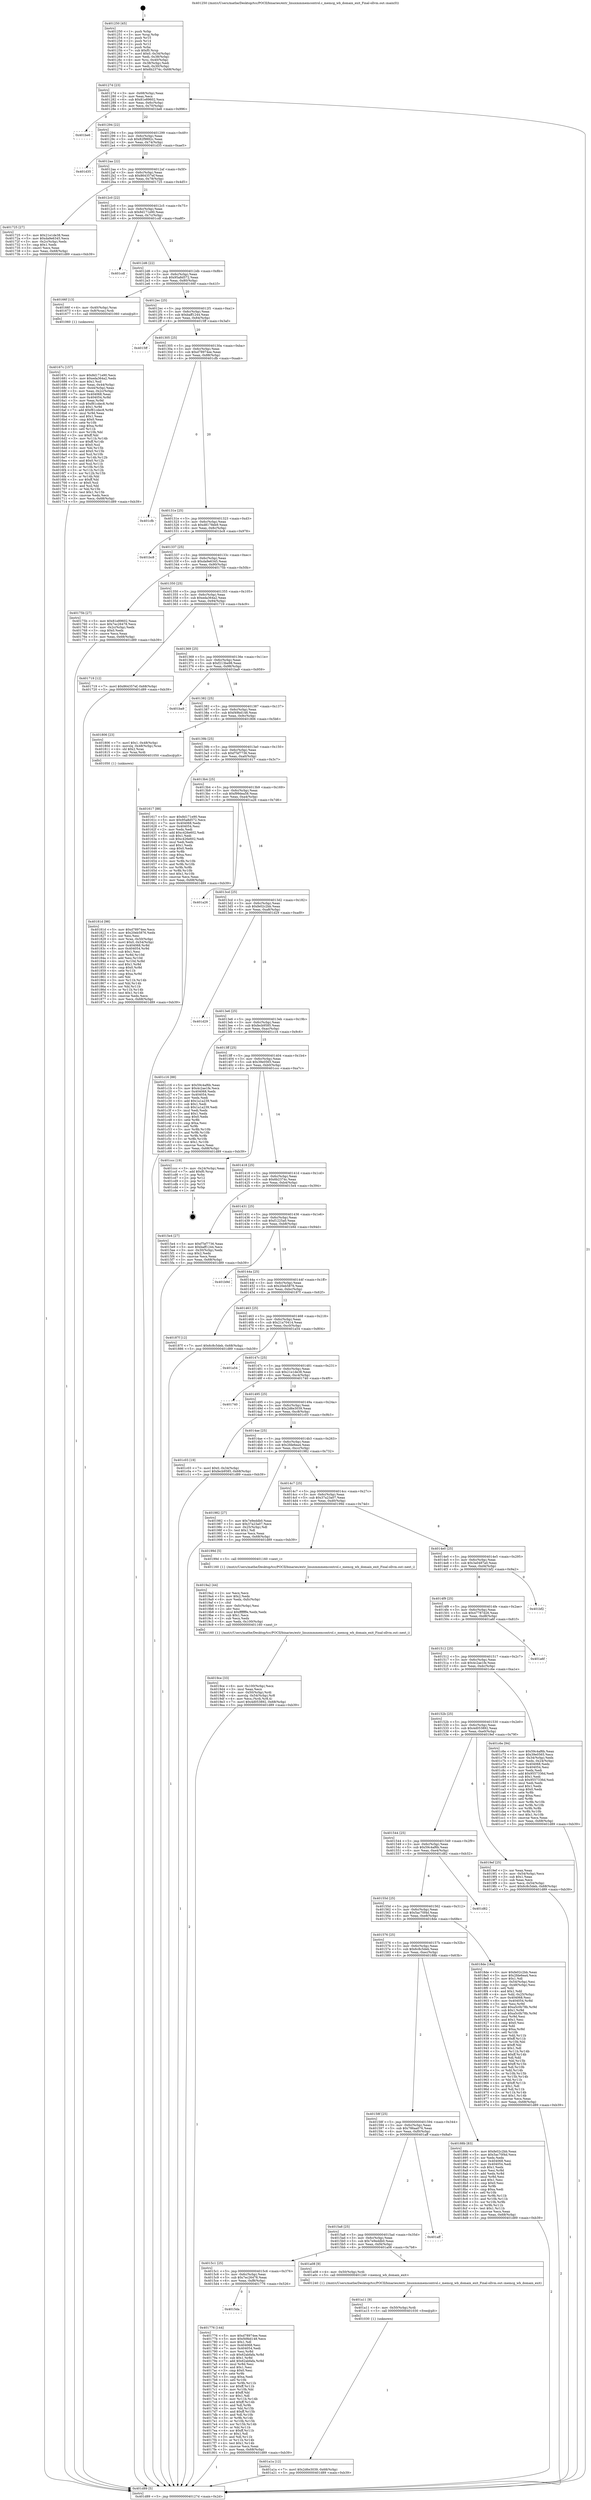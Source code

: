 digraph "0x401250" {
  label = "0x401250 (/mnt/c/Users/mathe/Desktop/tcc/POCII/binaries/extr_linuxmmmemcontrol.c_memcg_wb_domain_exit_Final-ollvm.out::main(0))"
  labelloc = "t"
  node[shape=record]

  Entry [label="",width=0.3,height=0.3,shape=circle,fillcolor=black,style=filled]
  "0x40127d" [label="{
     0x40127d [23]\l
     | [instrs]\l
     &nbsp;&nbsp;0x40127d \<+3\>: mov -0x68(%rbp),%eax\l
     &nbsp;&nbsp;0x401280 \<+2\>: mov %eax,%ecx\l
     &nbsp;&nbsp;0x401282 \<+6\>: sub $0x81e89602,%ecx\l
     &nbsp;&nbsp;0x401288 \<+3\>: mov %eax,-0x6c(%rbp)\l
     &nbsp;&nbsp;0x40128b \<+3\>: mov %ecx,-0x70(%rbp)\l
     &nbsp;&nbsp;0x40128e \<+6\>: je 0000000000401be6 \<main+0x996\>\l
  }"]
  "0x401be6" [label="{
     0x401be6\l
  }", style=dashed]
  "0x401294" [label="{
     0x401294 [22]\l
     | [instrs]\l
     &nbsp;&nbsp;0x401294 \<+5\>: jmp 0000000000401299 \<main+0x49\>\l
     &nbsp;&nbsp;0x401299 \<+3\>: mov -0x6c(%rbp),%eax\l
     &nbsp;&nbsp;0x40129c \<+5\>: sub $0x82f9892c,%eax\l
     &nbsp;&nbsp;0x4012a1 \<+3\>: mov %eax,-0x74(%rbp)\l
     &nbsp;&nbsp;0x4012a4 \<+6\>: je 0000000000401d35 \<main+0xae5\>\l
  }"]
  Exit [label="",width=0.3,height=0.3,shape=circle,fillcolor=black,style=filled,peripheries=2]
  "0x401d35" [label="{
     0x401d35\l
  }", style=dashed]
  "0x4012aa" [label="{
     0x4012aa [22]\l
     | [instrs]\l
     &nbsp;&nbsp;0x4012aa \<+5\>: jmp 00000000004012af \<main+0x5f\>\l
     &nbsp;&nbsp;0x4012af \<+3\>: mov -0x6c(%rbp),%eax\l
     &nbsp;&nbsp;0x4012b2 \<+5\>: sub $0x864357ef,%eax\l
     &nbsp;&nbsp;0x4012b7 \<+3\>: mov %eax,-0x78(%rbp)\l
     &nbsp;&nbsp;0x4012ba \<+6\>: je 0000000000401725 \<main+0x4d5\>\l
  }"]
  "0x401a1a" [label="{
     0x401a1a [12]\l
     | [instrs]\l
     &nbsp;&nbsp;0x401a1a \<+7\>: movl $0x2d6e3039,-0x68(%rbp)\l
     &nbsp;&nbsp;0x401a21 \<+5\>: jmp 0000000000401d89 \<main+0xb39\>\l
  }"]
  "0x401725" [label="{
     0x401725 [27]\l
     | [instrs]\l
     &nbsp;&nbsp;0x401725 \<+5\>: mov $0x21e1de38,%eax\l
     &nbsp;&nbsp;0x40172a \<+5\>: mov $0xda9e6345,%ecx\l
     &nbsp;&nbsp;0x40172f \<+3\>: mov -0x2c(%rbp),%edx\l
     &nbsp;&nbsp;0x401732 \<+3\>: cmp $0x1,%edx\l
     &nbsp;&nbsp;0x401735 \<+3\>: cmovl %ecx,%eax\l
     &nbsp;&nbsp;0x401738 \<+3\>: mov %eax,-0x68(%rbp)\l
     &nbsp;&nbsp;0x40173b \<+5\>: jmp 0000000000401d89 \<main+0xb39\>\l
  }"]
  "0x4012c0" [label="{
     0x4012c0 [22]\l
     | [instrs]\l
     &nbsp;&nbsp;0x4012c0 \<+5\>: jmp 00000000004012c5 \<main+0x75\>\l
     &nbsp;&nbsp;0x4012c5 \<+3\>: mov -0x6c(%rbp),%eax\l
     &nbsp;&nbsp;0x4012c8 \<+5\>: sub $0x8d171e90,%eax\l
     &nbsp;&nbsp;0x4012cd \<+3\>: mov %eax,-0x7c(%rbp)\l
     &nbsp;&nbsp;0x4012d0 \<+6\>: je 0000000000401cdf \<main+0xa8f\>\l
  }"]
  "0x401a11" [label="{
     0x401a11 [9]\l
     | [instrs]\l
     &nbsp;&nbsp;0x401a11 \<+4\>: mov -0x50(%rbp),%rdi\l
     &nbsp;&nbsp;0x401a15 \<+5\>: call 0000000000401030 \<free@plt\>\l
     | [calls]\l
     &nbsp;&nbsp;0x401030 \{1\} (unknown)\l
  }"]
  "0x401cdf" [label="{
     0x401cdf\l
  }", style=dashed]
  "0x4012d6" [label="{
     0x4012d6 [22]\l
     | [instrs]\l
     &nbsp;&nbsp;0x4012d6 \<+5\>: jmp 00000000004012db \<main+0x8b\>\l
     &nbsp;&nbsp;0x4012db \<+3\>: mov -0x6c(%rbp),%eax\l
     &nbsp;&nbsp;0x4012de \<+5\>: sub $0x95a8d572,%eax\l
     &nbsp;&nbsp;0x4012e3 \<+3\>: mov %eax,-0x80(%rbp)\l
     &nbsp;&nbsp;0x4012e6 \<+6\>: je 000000000040166f \<main+0x41f\>\l
  }"]
  "0x4019ce" [label="{
     0x4019ce [33]\l
     | [instrs]\l
     &nbsp;&nbsp;0x4019ce \<+6\>: mov -0x100(%rbp),%ecx\l
     &nbsp;&nbsp;0x4019d4 \<+3\>: imul %eax,%ecx\l
     &nbsp;&nbsp;0x4019d7 \<+4\>: mov -0x50(%rbp),%rdi\l
     &nbsp;&nbsp;0x4019db \<+4\>: movslq -0x54(%rbp),%r8\l
     &nbsp;&nbsp;0x4019df \<+4\>: mov %ecx,(%rdi,%r8,4)\l
     &nbsp;&nbsp;0x4019e3 \<+7\>: movl $0x4d053892,-0x68(%rbp)\l
     &nbsp;&nbsp;0x4019ea \<+5\>: jmp 0000000000401d89 \<main+0xb39\>\l
  }"]
  "0x40166f" [label="{
     0x40166f [13]\l
     | [instrs]\l
     &nbsp;&nbsp;0x40166f \<+4\>: mov -0x40(%rbp),%rax\l
     &nbsp;&nbsp;0x401673 \<+4\>: mov 0x8(%rax),%rdi\l
     &nbsp;&nbsp;0x401677 \<+5\>: call 0000000000401060 \<atoi@plt\>\l
     | [calls]\l
     &nbsp;&nbsp;0x401060 \{1\} (unknown)\l
  }"]
  "0x4012ec" [label="{
     0x4012ec [25]\l
     | [instrs]\l
     &nbsp;&nbsp;0x4012ec \<+5\>: jmp 00000000004012f1 \<main+0xa1\>\l
     &nbsp;&nbsp;0x4012f1 \<+3\>: mov -0x6c(%rbp),%eax\l
     &nbsp;&nbsp;0x4012f4 \<+5\>: sub $0xbaff1244,%eax\l
     &nbsp;&nbsp;0x4012f9 \<+6\>: mov %eax,-0x84(%rbp)\l
     &nbsp;&nbsp;0x4012ff \<+6\>: je 00000000004015ff \<main+0x3af\>\l
  }"]
  "0x4019a2" [label="{
     0x4019a2 [44]\l
     | [instrs]\l
     &nbsp;&nbsp;0x4019a2 \<+2\>: xor %ecx,%ecx\l
     &nbsp;&nbsp;0x4019a4 \<+5\>: mov $0x2,%edx\l
     &nbsp;&nbsp;0x4019a9 \<+6\>: mov %edx,-0xfc(%rbp)\l
     &nbsp;&nbsp;0x4019af \<+1\>: cltd\l
     &nbsp;&nbsp;0x4019b0 \<+6\>: mov -0xfc(%rbp),%esi\l
     &nbsp;&nbsp;0x4019b6 \<+2\>: idiv %esi\l
     &nbsp;&nbsp;0x4019b8 \<+6\>: imul $0xfffffffe,%edx,%edx\l
     &nbsp;&nbsp;0x4019be \<+3\>: sub $0x1,%ecx\l
     &nbsp;&nbsp;0x4019c1 \<+2\>: sub %ecx,%edx\l
     &nbsp;&nbsp;0x4019c3 \<+6\>: mov %edx,-0x100(%rbp)\l
     &nbsp;&nbsp;0x4019c9 \<+5\>: call 0000000000401160 \<next_i\>\l
     | [calls]\l
     &nbsp;&nbsp;0x401160 \{1\} (/mnt/c/Users/mathe/Desktop/tcc/POCII/binaries/extr_linuxmmmemcontrol.c_memcg_wb_domain_exit_Final-ollvm.out::next_i)\l
  }"]
  "0x4015ff" [label="{
     0x4015ff\l
  }", style=dashed]
  "0x401305" [label="{
     0x401305 [25]\l
     | [instrs]\l
     &nbsp;&nbsp;0x401305 \<+5\>: jmp 000000000040130a \<main+0xba\>\l
     &nbsp;&nbsp;0x40130a \<+3\>: mov -0x6c(%rbp),%eax\l
     &nbsp;&nbsp;0x40130d \<+5\>: sub $0xd78974ee,%eax\l
     &nbsp;&nbsp;0x401312 \<+6\>: mov %eax,-0x88(%rbp)\l
     &nbsp;&nbsp;0x401318 \<+6\>: je 0000000000401cfb \<main+0xaab\>\l
  }"]
  "0x40181d" [label="{
     0x40181d [98]\l
     | [instrs]\l
     &nbsp;&nbsp;0x40181d \<+5\>: mov $0xd78974ee,%ecx\l
     &nbsp;&nbsp;0x401822 \<+5\>: mov $0x20eb5876,%edx\l
     &nbsp;&nbsp;0x401827 \<+2\>: xor %esi,%esi\l
     &nbsp;&nbsp;0x401829 \<+4\>: mov %rax,-0x50(%rbp)\l
     &nbsp;&nbsp;0x40182d \<+7\>: movl $0x0,-0x54(%rbp)\l
     &nbsp;&nbsp;0x401834 \<+8\>: mov 0x404068,%r8d\l
     &nbsp;&nbsp;0x40183c \<+8\>: mov 0x404054,%r9d\l
     &nbsp;&nbsp;0x401844 \<+3\>: sub $0x1,%esi\l
     &nbsp;&nbsp;0x401847 \<+3\>: mov %r8d,%r10d\l
     &nbsp;&nbsp;0x40184a \<+3\>: add %esi,%r10d\l
     &nbsp;&nbsp;0x40184d \<+4\>: imul %r10d,%r8d\l
     &nbsp;&nbsp;0x401851 \<+4\>: and $0x1,%r8d\l
     &nbsp;&nbsp;0x401855 \<+4\>: cmp $0x0,%r8d\l
     &nbsp;&nbsp;0x401859 \<+4\>: sete %r11b\l
     &nbsp;&nbsp;0x40185d \<+4\>: cmp $0xa,%r9d\l
     &nbsp;&nbsp;0x401861 \<+3\>: setl %bl\l
     &nbsp;&nbsp;0x401864 \<+3\>: mov %r11b,%r14b\l
     &nbsp;&nbsp;0x401867 \<+3\>: and %bl,%r14b\l
     &nbsp;&nbsp;0x40186a \<+3\>: xor %bl,%r11b\l
     &nbsp;&nbsp;0x40186d \<+3\>: or %r11b,%r14b\l
     &nbsp;&nbsp;0x401870 \<+4\>: test $0x1,%r14b\l
     &nbsp;&nbsp;0x401874 \<+3\>: cmovne %edx,%ecx\l
     &nbsp;&nbsp;0x401877 \<+3\>: mov %ecx,-0x68(%rbp)\l
     &nbsp;&nbsp;0x40187a \<+5\>: jmp 0000000000401d89 \<main+0xb39\>\l
  }"]
  "0x401cfb" [label="{
     0x401cfb\l
  }", style=dashed]
  "0x40131e" [label="{
     0x40131e [25]\l
     | [instrs]\l
     &nbsp;&nbsp;0x40131e \<+5\>: jmp 0000000000401323 \<main+0xd3\>\l
     &nbsp;&nbsp;0x401323 \<+3\>: mov -0x6c(%rbp),%eax\l
     &nbsp;&nbsp;0x401326 \<+5\>: sub $0xd8178eb9,%eax\l
     &nbsp;&nbsp;0x40132b \<+6\>: mov %eax,-0x8c(%rbp)\l
     &nbsp;&nbsp;0x401331 \<+6\>: je 0000000000401bc8 \<main+0x978\>\l
  }"]
  "0x4015da" [label="{
     0x4015da\l
  }", style=dashed]
  "0x401bc8" [label="{
     0x401bc8\l
  }", style=dashed]
  "0x401337" [label="{
     0x401337 [25]\l
     | [instrs]\l
     &nbsp;&nbsp;0x401337 \<+5\>: jmp 000000000040133c \<main+0xec\>\l
     &nbsp;&nbsp;0x40133c \<+3\>: mov -0x6c(%rbp),%eax\l
     &nbsp;&nbsp;0x40133f \<+5\>: sub $0xda9e6345,%eax\l
     &nbsp;&nbsp;0x401344 \<+6\>: mov %eax,-0x90(%rbp)\l
     &nbsp;&nbsp;0x40134a \<+6\>: je 000000000040175b \<main+0x50b\>\l
  }"]
  "0x401776" [label="{
     0x401776 [144]\l
     | [instrs]\l
     &nbsp;&nbsp;0x401776 \<+5\>: mov $0xd78974ee,%eax\l
     &nbsp;&nbsp;0x40177b \<+5\>: mov $0xf49bd148,%ecx\l
     &nbsp;&nbsp;0x401780 \<+2\>: mov $0x1,%dl\l
     &nbsp;&nbsp;0x401782 \<+7\>: mov 0x404068,%esi\l
     &nbsp;&nbsp;0x401789 \<+7\>: mov 0x404054,%edi\l
     &nbsp;&nbsp;0x401790 \<+3\>: mov %esi,%r8d\l
     &nbsp;&nbsp;0x401793 \<+7\>: sub $0x62abfafa,%r8d\l
     &nbsp;&nbsp;0x40179a \<+4\>: sub $0x1,%r8d\l
     &nbsp;&nbsp;0x40179e \<+7\>: add $0x62abfafa,%r8d\l
     &nbsp;&nbsp;0x4017a5 \<+4\>: imul %r8d,%esi\l
     &nbsp;&nbsp;0x4017a9 \<+3\>: and $0x1,%esi\l
     &nbsp;&nbsp;0x4017ac \<+3\>: cmp $0x0,%esi\l
     &nbsp;&nbsp;0x4017af \<+4\>: sete %r9b\l
     &nbsp;&nbsp;0x4017b3 \<+3\>: cmp $0xa,%edi\l
     &nbsp;&nbsp;0x4017b6 \<+4\>: setl %r10b\l
     &nbsp;&nbsp;0x4017ba \<+3\>: mov %r9b,%r11b\l
     &nbsp;&nbsp;0x4017bd \<+4\>: xor $0xff,%r11b\l
     &nbsp;&nbsp;0x4017c1 \<+3\>: mov %r10b,%bl\l
     &nbsp;&nbsp;0x4017c4 \<+3\>: xor $0xff,%bl\l
     &nbsp;&nbsp;0x4017c7 \<+3\>: xor $0x1,%dl\l
     &nbsp;&nbsp;0x4017ca \<+3\>: mov %r11b,%r14b\l
     &nbsp;&nbsp;0x4017cd \<+4\>: and $0xff,%r14b\l
     &nbsp;&nbsp;0x4017d1 \<+3\>: and %dl,%r9b\l
     &nbsp;&nbsp;0x4017d4 \<+3\>: mov %bl,%r15b\l
     &nbsp;&nbsp;0x4017d7 \<+4\>: and $0xff,%r15b\l
     &nbsp;&nbsp;0x4017db \<+3\>: and %dl,%r10b\l
     &nbsp;&nbsp;0x4017de \<+3\>: or %r9b,%r14b\l
     &nbsp;&nbsp;0x4017e1 \<+3\>: or %r10b,%r15b\l
     &nbsp;&nbsp;0x4017e4 \<+3\>: xor %r15b,%r14b\l
     &nbsp;&nbsp;0x4017e7 \<+3\>: or %bl,%r11b\l
     &nbsp;&nbsp;0x4017ea \<+4\>: xor $0xff,%r11b\l
     &nbsp;&nbsp;0x4017ee \<+3\>: or $0x1,%dl\l
     &nbsp;&nbsp;0x4017f1 \<+3\>: and %dl,%r11b\l
     &nbsp;&nbsp;0x4017f4 \<+3\>: or %r11b,%r14b\l
     &nbsp;&nbsp;0x4017f7 \<+4\>: test $0x1,%r14b\l
     &nbsp;&nbsp;0x4017fb \<+3\>: cmovne %ecx,%eax\l
     &nbsp;&nbsp;0x4017fe \<+3\>: mov %eax,-0x68(%rbp)\l
     &nbsp;&nbsp;0x401801 \<+5\>: jmp 0000000000401d89 \<main+0xb39\>\l
  }"]
  "0x40175b" [label="{
     0x40175b [27]\l
     | [instrs]\l
     &nbsp;&nbsp;0x40175b \<+5\>: mov $0x81e89602,%eax\l
     &nbsp;&nbsp;0x401760 \<+5\>: mov $0x7ec26478,%ecx\l
     &nbsp;&nbsp;0x401765 \<+3\>: mov -0x2c(%rbp),%edx\l
     &nbsp;&nbsp;0x401768 \<+3\>: cmp $0x0,%edx\l
     &nbsp;&nbsp;0x40176b \<+3\>: cmove %ecx,%eax\l
     &nbsp;&nbsp;0x40176e \<+3\>: mov %eax,-0x68(%rbp)\l
     &nbsp;&nbsp;0x401771 \<+5\>: jmp 0000000000401d89 \<main+0xb39\>\l
  }"]
  "0x401350" [label="{
     0x401350 [25]\l
     | [instrs]\l
     &nbsp;&nbsp;0x401350 \<+5\>: jmp 0000000000401355 \<main+0x105\>\l
     &nbsp;&nbsp;0x401355 \<+3\>: mov -0x6c(%rbp),%eax\l
     &nbsp;&nbsp;0x401358 \<+5\>: sub $0xeda364a2,%eax\l
     &nbsp;&nbsp;0x40135d \<+6\>: mov %eax,-0x94(%rbp)\l
     &nbsp;&nbsp;0x401363 \<+6\>: je 0000000000401719 \<main+0x4c9\>\l
  }"]
  "0x4015c1" [label="{
     0x4015c1 [25]\l
     | [instrs]\l
     &nbsp;&nbsp;0x4015c1 \<+5\>: jmp 00000000004015c6 \<main+0x376\>\l
     &nbsp;&nbsp;0x4015c6 \<+3\>: mov -0x6c(%rbp),%eax\l
     &nbsp;&nbsp;0x4015c9 \<+5\>: sub $0x7ec26478,%eax\l
     &nbsp;&nbsp;0x4015ce \<+6\>: mov %eax,-0xf8(%rbp)\l
     &nbsp;&nbsp;0x4015d4 \<+6\>: je 0000000000401776 \<main+0x526\>\l
  }"]
  "0x401719" [label="{
     0x401719 [12]\l
     | [instrs]\l
     &nbsp;&nbsp;0x401719 \<+7\>: movl $0x864357ef,-0x68(%rbp)\l
     &nbsp;&nbsp;0x401720 \<+5\>: jmp 0000000000401d89 \<main+0xb39\>\l
  }"]
  "0x401369" [label="{
     0x401369 [25]\l
     | [instrs]\l
     &nbsp;&nbsp;0x401369 \<+5\>: jmp 000000000040136e \<main+0x11e\>\l
     &nbsp;&nbsp;0x40136e \<+3\>: mov -0x6c(%rbp),%eax\l
     &nbsp;&nbsp;0x401371 \<+5\>: sub $0xf213be98,%eax\l
     &nbsp;&nbsp;0x401376 \<+6\>: mov %eax,-0x98(%rbp)\l
     &nbsp;&nbsp;0x40137c \<+6\>: je 0000000000401ba9 \<main+0x959\>\l
  }"]
  "0x401a08" [label="{
     0x401a08 [9]\l
     | [instrs]\l
     &nbsp;&nbsp;0x401a08 \<+4\>: mov -0x50(%rbp),%rdi\l
     &nbsp;&nbsp;0x401a0c \<+5\>: call 0000000000401240 \<memcg_wb_domain_exit\>\l
     | [calls]\l
     &nbsp;&nbsp;0x401240 \{1\} (/mnt/c/Users/mathe/Desktop/tcc/POCII/binaries/extr_linuxmmmemcontrol.c_memcg_wb_domain_exit_Final-ollvm.out::memcg_wb_domain_exit)\l
  }"]
  "0x401ba9" [label="{
     0x401ba9\l
  }", style=dashed]
  "0x401382" [label="{
     0x401382 [25]\l
     | [instrs]\l
     &nbsp;&nbsp;0x401382 \<+5\>: jmp 0000000000401387 \<main+0x137\>\l
     &nbsp;&nbsp;0x401387 \<+3\>: mov -0x6c(%rbp),%eax\l
     &nbsp;&nbsp;0x40138a \<+5\>: sub $0xf49bd148,%eax\l
     &nbsp;&nbsp;0x40138f \<+6\>: mov %eax,-0x9c(%rbp)\l
     &nbsp;&nbsp;0x401395 \<+6\>: je 0000000000401806 \<main+0x5b6\>\l
  }"]
  "0x4015a8" [label="{
     0x4015a8 [25]\l
     | [instrs]\l
     &nbsp;&nbsp;0x4015a8 \<+5\>: jmp 00000000004015ad \<main+0x35d\>\l
     &nbsp;&nbsp;0x4015ad \<+3\>: mov -0x6c(%rbp),%eax\l
     &nbsp;&nbsp;0x4015b0 \<+5\>: sub $0x7e9eddb0,%eax\l
     &nbsp;&nbsp;0x4015b5 \<+6\>: mov %eax,-0xf4(%rbp)\l
     &nbsp;&nbsp;0x4015bb \<+6\>: je 0000000000401a08 \<main+0x7b8\>\l
  }"]
  "0x401806" [label="{
     0x401806 [23]\l
     | [instrs]\l
     &nbsp;&nbsp;0x401806 \<+7\>: movl $0x1,-0x48(%rbp)\l
     &nbsp;&nbsp;0x40180d \<+4\>: movslq -0x48(%rbp),%rax\l
     &nbsp;&nbsp;0x401811 \<+4\>: shl $0x2,%rax\l
     &nbsp;&nbsp;0x401815 \<+3\>: mov %rax,%rdi\l
     &nbsp;&nbsp;0x401818 \<+5\>: call 0000000000401050 \<malloc@plt\>\l
     | [calls]\l
     &nbsp;&nbsp;0x401050 \{1\} (unknown)\l
  }"]
  "0x40139b" [label="{
     0x40139b [25]\l
     | [instrs]\l
     &nbsp;&nbsp;0x40139b \<+5\>: jmp 00000000004013a0 \<main+0x150\>\l
     &nbsp;&nbsp;0x4013a0 \<+3\>: mov -0x6c(%rbp),%eax\l
     &nbsp;&nbsp;0x4013a3 \<+5\>: sub $0xf7bf7736,%eax\l
     &nbsp;&nbsp;0x4013a8 \<+6\>: mov %eax,-0xa0(%rbp)\l
     &nbsp;&nbsp;0x4013ae \<+6\>: je 0000000000401617 \<main+0x3c7\>\l
  }"]
  "0x401aff" [label="{
     0x401aff\l
  }", style=dashed]
  "0x401617" [label="{
     0x401617 [88]\l
     | [instrs]\l
     &nbsp;&nbsp;0x401617 \<+5\>: mov $0x8d171e90,%eax\l
     &nbsp;&nbsp;0x40161c \<+5\>: mov $0x95a8d572,%ecx\l
     &nbsp;&nbsp;0x401621 \<+7\>: mov 0x404068,%edx\l
     &nbsp;&nbsp;0x401628 \<+7\>: mov 0x404054,%esi\l
     &nbsp;&nbsp;0x40162f \<+2\>: mov %edx,%edi\l
     &nbsp;&nbsp;0x401631 \<+6\>: add $0xc426e602,%edi\l
     &nbsp;&nbsp;0x401637 \<+3\>: sub $0x1,%edi\l
     &nbsp;&nbsp;0x40163a \<+6\>: sub $0xc426e602,%edi\l
     &nbsp;&nbsp;0x401640 \<+3\>: imul %edi,%edx\l
     &nbsp;&nbsp;0x401643 \<+3\>: and $0x1,%edx\l
     &nbsp;&nbsp;0x401646 \<+3\>: cmp $0x0,%edx\l
     &nbsp;&nbsp;0x401649 \<+4\>: sete %r8b\l
     &nbsp;&nbsp;0x40164d \<+3\>: cmp $0xa,%esi\l
     &nbsp;&nbsp;0x401650 \<+4\>: setl %r9b\l
     &nbsp;&nbsp;0x401654 \<+3\>: mov %r8b,%r10b\l
     &nbsp;&nbsp;0x401657 \<+3\>: and %r9b,%r10b\l
     &nbsp;&nbsp;0x40165a \<+3\>: xor %r9b,%r8b\l
     &nbsp;&nbsp;0x40165d \<+3\>: or %r8b,%r10b\l
     &nbsp;&nbsp;0x401660 \<+4\>: test $0x1,%r10b\l
     &nbsp;&nbsp;0x401664 \<+3\>: cmovne %ecx,%eax\l
     &nbsp;&nbsp;0x401667 \<+3\>: mov %eax,-0x68(%rbp)\l
     &nbsp;&nbsp;0x40166a \<+5\>: jmp 0000000000401d89 \<main+0xb39\>\l
  }"]
  "0x4013b4" [label="{
     0x4013b4 [25]\l
     | [instrs]\l
     &nbsp;&nbsp;0x4013b4 \<+5\>: jmp 00000000004013b9 \<main+0x169\>\l
     &nbsp;&nbsp;0x4013b9 \<+3\>: mov -0x6c(%rbp),%eax\l
     &nbsp;&nbsp;0x4013bc \<+5\>: sub $0xf99dea58,%eax\l
     &nbsp;&nbsp;0x4013c1 \<+6\>: mov %eax,-0xa4(%rbp)\l
     &nbsp;&nbsp;0x4013c7 \<+6\>: je 0000000000401a26 \<main+0x7d6\>\l
  }"]
  "0x40158f" [label="{
     0x40158f [25]\l
     | [instrs]\l
     &nbsp;&nbsp;0x40158f \<+5\>: jmp 0000000000401594 \<main+0x344\>\l
     &nbsp;&nbsp;0x401594 \<+3\>: mov -0x6c(%rbp),%eax\l
     &nbsp;&nbsp;0x401597 \<+5\>: sub $0x786aa076,%eax\l
     &nbsp;&nbsp;0x40159c \<+6\>: mov %eax,-0xf0(%rbp)\l
     &nbsp;&nbsp;0x4015a2 \<+6\>: je 0000000000401aff \<main+0x8af\>\l
  }"]
  "0x401a26" [label="{
     0x401a26\l
  }", style=dashed]
  "0x4013cd" [label="{
     0x4013cd [25]\l
     | [instrs]\l
     &nbsp;&nbsp;0x4013cd \<+5\>: jmp 00000000004013d2 \<main+0x182\>\l
     &nbsp;&nbsp;0x4013d2 \<+3\>: mov -0x6c(%rbp),%eax\l
     &nbsp;&nbsp;0x4013d5 \<+5\>: sub $0xfe02c2bb,%eax\l
     &nbsp;&nbsp;0x4013da \<+6\>: mov %eax,-0xa8(%rbp)\l
     &nbsp;&nbsp;0x4013e0 \<+6\>: je 0000000000401d29 \<main+0xad9\>\l
  }"]
  "0x40188b" [label="{
     0x40188b [83]\l
     | [instrs]\l
     &nbsp;&nbsp;0x40188b \<+5\>: mov $0xfe02c2bb,%eax\l
     &nbsp;&nbsp;0x401890 \<+5\>: mov $0x5ac70f4d,%ecx\l
     &nbsp;&nbsp;0x401895 \<+2\>: xor %edx,%edx\l
     &nbsp;&nbsp;0x401897 \<+7\>: mov 0x404068,%esi\l
     &nbsp;&nbsp;0x40189e \<+7\>: mov 0x404054,%edi\l
     &nbsp;&nbsp;0x4018a5 \<+3\>: sub $0x1,%edx\l
     &nbsp;&nbsp;0x4018a8 \<+3\>: mov %esi,%r8d\l
     &nbsp;&nbsp;0x4018ab \<+3\>: add %edx,%r8d\l
     &nbsp;&nbsp;0x4018ae \<+4\>: imul %r8d,%esi\l
     &nbsp;&nbsp;0x4018b2 \<+3\>: and $0x1,%esi\l
     &nbsp;&nbsp;0x4018b5 \<+3\>: cmp $0x0,%esi\l
     &nbsp;&nbsp;0x4018b8 \<+4\>: sete %r9b\l
     &nbsp;&nbsp;0x4018bc \<+3\>: cmp $0xa,%edi\l
     &nbsp;&nbsp;0x4018bf \<+4\>: setl %r10b\l
     &nbsp;&nbsp;0x4018c3 \<+3\>: mov %r9b,%r11b\l
     &nbsp;&nbsp;0x4018c6 \<+3\>: and %r10b,%r11b\l
     &nbsp;&nbsp;0x4018c9 \<+3\>: xor %r10b,%r9b\l
     &nbsp;&nbsp;0x4018cc \<+3\>: or %r9b,%r11b\l
     &nbsp;&nbsp;0x4018cf \<+4\>: test $0x1,%r11b\l
     &nbsp;&nbsp;0x4018d3 \<+3\>: cmovne %ecx,%eax\l
     &nbsp;&nbsp;0x4018d6 \<+3\>: mov %eax,-0x68(%rbp)\l
     &nbsp;&nbsp;0x4018d9 \<+5\>: jmp 0000000000401d89 \<main+0xb39\>\l
  }"]
  "0x401d29" [label="{
     0x401d29\l
  }", style=dashed]
  "0x4013e6" [label="{
     0x4013e6 [25]\l
     | [instrs]\l
     &nbsp;&nbsp;0x4013e6 \<+5\>: jmp 00000000004013eb \<main+0x19b\>\l
     &nbsp;&nbsp;0x4013eb \<+3\>: mov -0x6c(%rbp),%eax\l
     &nbsp;&nbsp;0x4013ee \<+5\>: sub $0xfecb9585,%eax\l
     &nbsp;&nbsp;0x4013f3 \<+6\>: mov %eax,-0xac(%rbp)\l
     &nbsp;&nbsp;0x4013f9 \<+6\>: je 0000000000401c16 \<main+0x9c6\>\l
  }"]
  "0x401576" [label="{
     0x401576 [25]\l
     | [instrs]\l
     &nbsp;&nbsp;0x401576 \<+5\>: jmp 000000000040157b \<main+0x32b\>\l
     &nbsp;&nbsp;0x40157b \<+3\>: mov -0x6c(%rbp),%eax\l
     &nbsp;&nbsp;0x40157e \<+5\>: sub $0x6c8c5deb,%eax\l
     &nbsp;&nbsp;0x401583 \<+6\>: mov %eax,-0xec(%rbp)\l
     &nbsp;&nbsp;0x401589 \<+6\>: je 000000000040188b \<main+0x63b\>\l
  }"]
  "0x401c16" [label="{
     0x401c16 [88]\l
     | [instrs]\l
     &nbsp;&nbsp;0x401c16 \<+5\>: mov $0x59c4af6b,%eax\l
     &nbsp;&nbsp;0x401c1b \<+5\>: mov $0x4c2ae1fe,%ecx\l
     &nbsp;&nbsp;0x401c20 \<+7\>: mov 0x404068,%edx\l
     &nbsp;&nbsp;0x401c27 \<+7\>: mov 0x404054,%esi\l
     &nbsp;&nbsp;0x401c2e \<+2\>: mov %edx,%edi\l
     &nbsp;&nbsp;0x401c30 \<+6\>: add $0x1a1a239,%edi\l
     &nbsp;&nbsp;0x401c36 \<+3\>: sub $0x1,%edi\l
     &nbsp;&nbsp;0x401c39 \<+6\>: sub $0x1a1a239,%edi\l
     &nbsp;&nbsp;0x401c3f \<+3\>: imul %edi,%edx\l
     &nbsp;&nbsp;0x401c42 \<+3\>: and $0x1,%edx\l
     &nbsp;&nbsp;0x401c45 \<+3\>: cmp $0x0,%edx\l
     &nbsp;&nbsp;0x401c48 \<+4\>: sete %r8b\l
     &nbsp;&nbsp;0x401c4c \<+3\>: cmp $0xa,%esi\l
     &nbsp;&nbsp;0x401c4f \<+4\>: setl %r9b\l
     &nbsp;&nbsp;0x401c53 \<+3\>: mov %r8b,%r10b\l
     &nbsp;&nbsp;0x401c56 \<+3\>: and %r9b,%r10b\l
     &nbsp;&nbsp;0x401c59 \<+3\>: xor %r9b,%r8b\l
     &nbsp;&nbsp;0x401c5c \<+3\>: or %r8b,%r10b\l
     &nbsp;&nbsp;0x401c5f \<+4\>: test $0x1,%r10b\l
     &nbsp;&nbsp;0x401c63 \<+3\>: cmovne %ecx,%eax\l
     &nbsp;&nbsp;0x401c66 \<+3\>: mov %eax,-0x68(%rbp)\l
     &nbsp;&nbsp;0x401c69 \<+5\>: jmp 0000000000401d89 \<main+0xb39\>\l
  }"]
  "0x4013ff" [label="{
     0x4013ff [25]\l
     | [instrs]\l
     &nbsp;&nbsp;0x4013ff \<+5\>: jmp 0000000000401404 \<main+0x1b4\>\l
     &nbsp;&nbsp;0x401404 \<+3\>: mov -0x6c(%rbp),%eax\l
     &nbsp;&nbsp;0x401407 \<+5\>: sub $0x39e0565,%eax\l
     &nbsp;&nbsp;0x40140c \<+6\>: mov %eax,-0xb0(%rbp)\l
     &nbsp;&nbsp;0x401412 \<+6\>: je 0000000000401ccc \<main+0xa7c\>\l
  }"]
  "0x4018de" [label="{
     0x4018de [164]\l
     | [instrs]\l
     &nbsp;&nbsp;0x4018de \<+5\>: mov $0xfe02c2bb,%eax\l
     &nbsp;&nbsp;0x4018e3 \<+5\>: mov $0x2fde6ea4,%ecx\l
     &nbsp;&nbsp;0x4018e8 \<+2\>: mov $0x1,%dl\l
     &nbsp;&nbsp;0x4018ea \<+3\>: mov -0x54(%rbp),%esi\l
     &nbsp;&nbsp;0x4018ed \<+3\>: cmp -0x48(%rbp),%esi\l
     &nbsp;&nbsp;0x4018f0 \<+4\>: setl %dil\l
     &nbsp;&nbsp;0x4018f4 \<+4\>: and $0x1,%dil\l
     &nbsp;&nbsp;0x4018f8 \<+4\>: mov %dil,-0x25(%rbp)\l
     &nbsp;&nbsp;0x4018fc \<+7\>: mov 0x404068,%esi\l
     &nbsp;&nbsp;0x401903 \<+8\>: mov 0x404054,%r8d\l
     &nbsp;&nbsp;0x40190b \<+3\>: mov %esi,%r9d\l
     &nbsp;&nbsp;0x40190e \<+7\>: add $0xa5c0b78b,%r9d\l
     &nbsp;&nbsp;0x401915 \<+4\>: sub $0x1,%r9d\l
     &nbsp;&nbsp;0x401919 \<+7\>: sub $0xa5c0b78b,%r9d\l
     &nbsp;&nbsp;0x401920 \<+4\>: imul %r9d,%esi\l
     &nbsp;&nbsp;0x401924 \<+3\>: and $0x1,%esi\l
     &nbsp;&nbsp;0x401927 \<+3\>: cmp $0x0,%esi\l
     &nbsp;&nbsp;0x40192a \<+4\>: sete %dil\l
     &nbsp;&nbsp;0x40192e \<+4\>: cmp $0xa,%r8d\l
     &nbsp;&nbsp;0x401932 \<+4\>: setl %r10b\l
     &nbsp;&nbsp;0x401936 \<+3\>: mov %dil,%r11b\l
     &nbsp;&nbsp;0x401939 \<+4\>: xor $0xff,%r11b\l
     &nbsp;&nbsp;0x40193d \<+3\>: mov %r10b,%bl\l
     &nbsp;&nbsp;0x401940 \<+3\>: xor $0xff,%bl\l
     &nbsp;&nbsp;0x401943 \<+3\>: xor $0x1,%dl\l
     &nbsp;&nbsp;0x401946 \<+3\>: mov %r11b,%r14b\l
     &nbsp;&nbsp;0x401949 \<+4\>: and $0xff,%r14b\l
     &nbsp;&nbsp;0x40194d \<+3\>: and %dl,%dil\l
     &nbsp;&nbsp;0x401950 \<+3\>: mov %bl,%r15b\l
     &nbsp;&nbsp;0x401953 \<+4\>: and $0xff,%r15b\l
     &nbsp;&nbsp;0x401957 \<+3\>: and %dl,%r10b\l
     &nbsp;&nbsp;0x40195a \<+3\>: or %dil,%r14b\l
     &nbsp;&nbsp;0x40195d \<+3\>: or %r10b,%r15b\l
     &nbsp;&nbsp;0x401960 \<+3\>: xor %r15b,%r14b\l
     &nbsp;&nbsp;0x401963 \<+3\>: or %bl,%r11b\l
     &nbsp;&nbsp;0x401966 \<+4\>: xor $0xff,%r11b\l
     &nbsp;&nbsp;0x40196a \<+3\>: or $0x1,%dl\l
     &nbsp;&nbsp;0x40196d \<+3\>: and %dl,%r11b\l
     &nbsp;&nbsp;0x401970 \<+3\>: or %r11b,%r14b\l
     &nbsp;&nbsp;0x401973 \<+4\>: test $0x1,%r14b\l
     &nbsp;&nbsp;0x401977 \<+3\>: cmovne %ecx,%eax\l
     &nbsp;&nbsp;0x40197a \<+3\>: mov %eax,-0x68(%rbp)\l
     &nbsp;&nbsp;0x40197d \<+5\>: jmp 0000000000401d89 \<main+0xb39\>\l
  }"]
  "0x401ccc" [label="{
     0x401ccc [19]\l
     | [instrs]\l
     &nbsp;&nbsp;0x401ccc \<+3\>: mov -0x24(%rbp),%eax\l
     &nbsp;&nbsp;0x401ccf \<+7\>: add $0xf0,%rsp\l
     &nbsp;&nbsp;0x401cd6 \<+1\>: pop %rbx\l
     &nbsp;&nbsp;0x401cd7 \<+2\>: pop %r12\l
     &nbsp;&nbsp;0x401cd9 \<+2\>: pop %r14\l
     &nbsp;&nbsp;0x401cdb \<+2\>: pop %r15\l
     &nbsp;&nbsp;0x401cdd \<+1\>: pop %rbp\l
     &nbsp;&nbsp;0x401cde \<+1\>: ret\l
  }"]
  "0x401418" [label="{
     0x401418 [25]\l
     | [instrs]\l
     &nbsp;&nbsp;0x401418 \<+5\>: jmp 000000000040141d \<main+0x1cd\>\l
     &nbsp;&nbsp;0x40141d \<+3\>: mov -0x6c(%rbp),%eax\l
     &nbsp;&nbsp;0x401420 \<+5\>: sub $0x6b2374c,%eax\l
     &nbsp;&nbsp;0x401425 \<+6\>: mov %eax,-0xb4(%rbp)\l
     &nbsp;&nbsp;0x40142b \<+6\>: je 00000000004015e4 \<main+0x394\>\l
  }"]
  "0x40155d" [label="{
     0x40155d [25]\l
     | [instrs]\l
     &nbsp;&nbsp;0x40155d \<+5\>: jmp 0000000000401562 \<main+0x312\>\l
     &nbsp;&nbsp;0x401562 \<+3\>: mov -0x6c(%rbp),%eax\l
     &nbsp;&nbsp;0x401565 \<+5\>: sub $0x5ac70f4d,%eax\l
     &nbsp;&nbsp;0x40156a \<+6\>: mov %eax,-0xe8(%rbp)\l
     &nbsp;&nbsp;0x401570 \<+6\>: je 00000000004018de \<main+0x68e\>\l
  }"]
  "0x4015e4" [label="{
     0x4015e4 [27]\l
     | [instrs]\l
     &nbsp;&nbsp;0x4015e4 \<+5\>: mov $0xf7bf7736,%eax\l
     &nbsp;&nbsp;0x4015e9 \<+5\>: mov $0xbaff1244,%ecx\l
     &nbsp;&nbsp;0x4015ee \<+3\>: mov -0x30(%rbp),%edx\l
     &nbsp;&nbsp;0x4015f1 \<+3\>: cmp $0x2,%edx\l
     &nbsp;&nbsp;0x4015f4 \<+3\>: cmovne %ecx,%eax\l
     &nbsp;&nbsp;0x4015f7 \<+3\>: mov %eax,-0x68(%rbp)\l
     &nbsp;&nbsp;0x4015fa \<+5\>: jmp 0000000000401d89 \<main+0xb39\>\l
  }"]
  "0x401431" [label="{
     0x401431 [25]\l
     | [instrs]\l
     &nbsp;&nbsp;0x401431 \<+5\>: jmp 0000000000401436 \<main+0x1e6\>\l
     &nbsp;&nbsp;0x401436 \<+3\>: mov -0x6c(%rbp),%eax\l
     &nbsp;&nbsp;0x401439 \<+5\>: sub $0xf1225a0,%eax\l
     &nbsp;&nbsp;0x40143e \<+6\>: mov %eax,-0xb8(%rbp)\l
     &nbsp;&nbsp;0x401444 \<+6\>: je 0000000000401b9d \<main+0x94d\>\l
  }"]
  "0x401d89" [label="{
     0x401d89 [5]\l
     | [instrs]\l
     &nbsp;&nbsp;0x401d89 \<+5\>: jmp 000000000040127d \<main+0x2d\>\l
  }"]
  "0x401250" [label="{
     0x401250 [45]\l
     | [instrs]\l
     &nbsp;&nbsp;0x401250 \<+1\>: push %rbp\l
     &nbsp;&nbsp;0x401251 \<+3\>: mov %rsp,%rbp\l
     &nbsp;&nbsp;0x401254 \<+2\>: push %r15\l
     &nbsp;&nbsp;0x401256 \<+2\>: push %r14\l
     &nbsp;&nbsp;0x401258 \<+2\>: push %r12\l
     &nbsp;&nbsp;0x40125a \<+1\>: push %rbx\l
     &nbsp;&nbsp;0x40125b \<+7\>: sub $0xf0,%rsp\l
     &nbsp;&nbsp;0x401262 \<+7\>: movl $0x0,-0x34(%rbp)\l
     &nbsp;&nbsp;0x401269 \<+3\>: mov %edi,-0x38(%rbp)\l
     &nbsp;&nbsp;0x40126c \<+4\>: mov %rsi,-0x40(%rbp)\l
     &nbsp;&nbsp;0x401270 \<+3\>: mov -0x38(%rbp),%edi\l
     &nbsp;&nbsp;0x401273 \<+3\>: mov %edi,-0x30(%rbp)\l
     &nbsp;&nbsp;0x401276 \<+7\>: movl $0x6b2374c,-0x68(%rbp)\l
  }"]
  "0x40167c" [label="{
     0x40167c [157]\l
     | [instrs]\l
     &nbsp;&nbsp;0x40167c \<+5\>: mov $0x8d171e90,%ecx\l
     &nbsp;&nbsp;0x401681 \<+5\>: mov $0xeda364a2,%edx\l
     &nbsp;&nbsp;0x401686 \<+3\>: mov $0x1,%sil\l
     &nbsp;&nbsp;0x401689 \<+3\>: mov %eax,-0x44(%rbp)\l
     &nbsp;&nbsp;0x40168c \<+3\>: mov -0x44(%rbp),%eax\l
     &nbsp;&nbsp;0x40168f \<+3\>: mov %eax,-0x2c(%rbp)\l
     &nbsp;&nbsp;0x401692 \<+7\>: mov 0x404068,%eax\l
     &nbsp;&nbsp;0x401699 \<+8\>: mov 0x404054,%r8d\l
     &nbsp;&nbsp;0x4016a1 \<+3\>: mov %eax,%r9d\l
     &nbsp;&nbsp;0x4016a4 \<+7\>: sub $0xf81cdec8,%r9d\l
     &nbsp;&nbsp;0x4016ab \<+4\>: sub $0x1,%r9d\l
     &nbsp;&nbsp;0x4016af \<+7\>: add $0xf81cdec8,%r9d\l
     &nbsp;&nbsp;0x4016b6 \<+4\>: imul %r9d,%eax\l
     &nbsp;&nbsp;0x4016ba \<+3\>: and $0x1,%eax\l
     &nbsp;&nbsp;0x4016bd \<+3\>: cmp $0x0,%eax\l
     &nbsp;&nbsp;0x4016c0 \<+4\>: sete %r10b\l
     &nbsp;&nbsp;0x4016c4 \<+4\>: cmp $0xa,%r8d\l
     &nbsp;&nbsp;0x4016c8 \<+4\>: setl %r11b\l
     &nbsp;&nbsp;0x4016cc \<+3\>: mov %r10b,%bl\l
     &nbsp;&nbsp;0x4016cf \<+3\>: xor $0xff,%bl\l
     &nbsp;&nbsp;0x4016d2 \<+3\>: mov %r11b,%r14b\l
     &nbsp;&nbsp;0x4016d5 \<+4\>: xor $0xff,%r14b\l
     &nbsp;&nbsp;0x4016d9 \<+4\>: xor $0x0,%sil\l
     &nbsp;&nbsp;0x4016dd \<+3\>: mov %bl,%r15b\l
     &nbsp;&nbsp;0x4016e0 \<+4\>: and $0x0,%r15b\l
     &nbsp;&nbsp;0x4016e4 \<+3\>: and %sil,%r10b\l
     &nbsp;&nbsp;0x4016e7 \<+3\>: mov %r14b,%r12b\l
     &nbsp;&nbsp;0x4016ea \<+4\>: and $0x0,%r12b\l
     &nbsp;&nbsp;0x4016ee \<+3\>: and %sil,%r11b\l
     &nbsp;&nbsp;0x4016f1 \<+3\>: or %r10b,%r15b\l
     &nbsp;&nbsp;0x4016f4 \<+3\>: or %r11b,%r12b\l
     &nbsp;&nbsp;0x4016f7 \<+3\>: xor %r12b,%r15b\l
     &nbsp;&nbsp;0x4016fa \<+3\>: or %r14b,%bl\l
     &nbsp;&nbsp;0x4016fd \<+3\>: xor $0xff,%bl\l
     &nbsp;&nbsp;0x401700 \<+4\>: or $0x0,%sil\l
     &nbsp;&nbsp;0x401704 \<+3\>: and %sil,%bl\l
     &nbsp;&nbsp;0x401707 \<+3\>: or %bl,%r15b\l
     &nbsp;&nbsp;0x40170a \<+4\>: test $0x1,%r15b\l
     &nbsp;&nbsp;0x40170e \<+3\>: cmovne %edx,%ecx\l
     &nbsp;&nbsp;0x401711 \<+3\>: mov %ecx,-0x68(%rbp)\l
     &nbsp;&nbsp;0x401714 \<+5\>: jmp 0000000000401d89 \<main+0xb39\>\l
  }"]
  "0x401d82" [label="{
     0x401d82\l
  }", style=dashed]
  "0x401b9d" [label="{
     0x401b9d\l
  }", style=dashed]
  "0x40144a" [label="{
     0x40144a [25]\l
     | [instrs]\l
     &nbsp;&nbsp;0x40144a \<+5\>: jmp 000000000040144f \<main+0x1ff\>\l
     &nbsp;&nbsp;0x40144f \<+3\>: mov -0x6c(%rbp),%eax\l
     &nbsp;&nbsp;0x401452 \<+5\>: sub $0x20eb5876,%eax\l
     &nbsp;&nbsp;0x401457 \<+6\>: mov %eax,-0xbc(%rbp)\l
     &nbsp;&nbsp;0x40145d \<+6\>: je 000000000040187f \<main+0x62f\>\l
  }"]
  "0x401544" [label="{
     0x401544 [25]\l
     | [instrs]\l
     &nbsp;&nbsp;0x401544 \<+5\>: jmp 0000000000401549 \<main+0x2f9\>\l
     &nbsp;&nbsp;0x401549 \<+3\>: mov -0x6c(%rbp),%eax\l
     &nbsp;&nbsp;0x40154c \<+5\>: sub $0x59c4af6b,%eax\l
     &nbsp;&nbsp;0x401551 \<+6\>: mov %eax,-0xe4(%rbp)\l
     &nbsp;&nbsp;0x401557 \<+6\>: je 0000000000401d82 \<main+0xb32\>\l
  }"]
  "0x40187f" [label="{
     0x40187f [12]\l
     | [instrs]\l
     &nbsp;&nbsp;0x40187f \<+7\>: movl $0x6c8c5deb,-0x68(%rbp)\l
     &nbsp;&nbsp;0x401886 \<+5\>: jmp 0000000000401d89 \<main+0xb39\>\l
  }"]
  "0x401463" [label="{
     0x401463 [25]\l
     | [instrs]\l
     &nbsp;&nbsp;0x401463 \<+5\>: jmp 0000000000401468 \<main+0x218\>\l
     &nbsp;&nbsp;0x401468 \<+3\>: mov -0x6c(%rbp),%eax\l
     &nbsp;&nbsp;0x40146b \<+5\>: sub $0x21a70414,%eax\l
     &nbsp;&nbsp;0x401470 \<+6\>: mov %eax,-0xc0(%rbp)\l
     &nbsp;&nbsp;0x401476 \<+6\>: je 0000000000401a54 \<main+0x804\>\l
  }"]
  "0x4019ef" [label="{
     0x4019ef [25]\l
     | [instrs]\l
     &nbsp;&nbsp;0x4019ef \<+2\>: xor %eax,%eax\l
     &nbsp;&nbsp;0x4019f1 \<+3\>: mov -0x54(%rbp),%ecx\l
     &nbsp;&nbsp;0x4019f4 \<+3\>: sub $0x1,%eax\l
     &nbsp;&nbsp;0x4019f7 \<+2\>: sub %eax,%ecx\l
     &nbsp;&nbsp;0x4019f9 \<+3\>: mov %ecx,-0x54(%rbp)\l
     &nbsp;&nbsp;0x4019fc \<+7\>: movl $0x6c8c5deb,-0x68(%rbp)\l
     &nbsp;&nbsp;0x401a03 \<+5\>: jmp 0000000000401d89 \<main+0xb39\>\l
  }"]
  "0x401a54" [label="{
     0x401a54\l
  }", style=dashed]
  "0x40147c" [label="{
     0x40147c [25]\l
     | [instrs]\l
     &nbsp;&nbsp;0x40147c \<+5\>: jmp 0000000000401481 \<main+0x231\>\l
     &nbsp;&nbsp;0x401481 \<+3\>: mov -0x6c(%rbp),%eax\l
     &nbsp;&nbsp;0x401484 \<+5\>: sub $0x21e1de38,%eax\l
     &nbsp;&nbsp;0x401489 \<+6\>: mov %eax,-0xc4(%rbp)\l
     &nbsp;&nbsp;0x40148f \<+6\>: je 0000000000401740 \<main+0x4f0\>\l
  }"]
  "0x40152b" [label="{
     0x40152b [25]\l
     | [instrs]\l
     &nbsp;&nbsp;0x40152b \<+5\>: jmp 0000000000401530 \<main+0x2e0\>\l
     &nbsp;&nbsp;0x401530 \<+3\>: mov -0x6c(%rbp),%eax\l
     &nbsp;&nbsp;0x401533 \<+5\>: sub $0x4d053892,%eax\l
     &nbsp;&nbsp;0x401538 \<+6\>: mov %eax,-0xe0(%rbp)\l
     &nbsp;&nbsp;0x40153e \<+6\>: je 00000000004019ef \<main+0x79f\>\l
  }"]
  "0x401740" [label="{
     0x401740\l
  }", style=dashed]
  "0x401495" [label="{
     0x401495 [25]\l
     | [instrs]\l
     &nbsp;&nbsp;0x401495 \<+5\>: jmp 000000000040149a \<main+0x24a\>\l
     &nbsp;&nbsp;0x40149a \<+3\>: mov -0x6c(%rbp),%eax\l
     &nbsp;&nbsp;0x40149d \<+5\>: sub $0x2d6e3039,%eax\l
     &nbsp;&nbsp;0x4014a2 \<+6\>: mov %eax,-0xc8(%rbp)\l
     &nbsp;&nbsp;0x4014a8 \<+6\>: je 0000000000401c03 \<main+0x9b3\>\l
  }"]
  "0x401c6e" [label="{
     0x401c6e [94]\l
     | [instrs]\l
     &nbsp;&nbsp;0x401c6e \<+5\>: mov $0x59c4af6b,%eax\l
     &nbsp;&nbsp;0x401c73 \<+5\>: mov $0x39e0565,%ecx\l
     &nbsp;&nbsp;0x401c78 \<+3\>: mov -0x34(%rbp),%edx\l
     &nbsp;&nbsp;0x401c7b \<+3\>: mov %edx,-0x24(%rbp)\l
     &nbsp;&nbsp;0x401c7e \<+7\>: mov 0x404068,%edx\l
     &nbsp;&nbsp;0x401c85 \<+7\>: mov 0x404054,%esi\l
     &nbsp;&nbsp;0x401c8c \<+2\>: mov %edx,%edi\l
     &nbsp;&nbsp;0x401c8e \<+6\>: add $0x9557336d,%edi\l
     &nbsp;&nbsp;0x401c94 \<+3\>: sub $0x1,%edi\l
     &nbsp;&nbsp;0x401c97 \<+6\>: sub $0x9557336d,%edi\l
     &nbsp;&nbsp;0x401c9d \<+3\>: imul %edi,%edx\l
     &nbsp;&nbsp;0x401ca0 \<+3\>: and $0x1,%edx\l
     &nbsp;&nbsp;0x401ca3 \<+3\>: cmp $0x0,%edx\l
     &nbsp;&nbsp;0x401ca6 \<+4\>: sete %r8b\l
     &nbsp;&nbsp;0x401caa \<+3\>: cmp $0xa,%esi\l
     &nbsp;&nbsp;0x401cad \<+4\>: setl %r9b\l
     &nbsp;&nbsp;0x401cb1 \<+3\>: mov %r8b,%r10b\l
     &nbsp;&nbsp;0x401cb4 \<+3\>: and %r9b,%r10b\l
     &nbsp;&nbsp;0x401cb7 \<+3\>: xor %r9b,%r8b\l
     &nbsp;&nbsp;0x401cba \<+3\>: or %r8b,%r10b\l
     &nbsp;&nbsp;0x401cbd \<+4\>: test $0x1,%r10b\l
     &nbsp;&nbsp;0x401cc1 \<+3\>: cmovne %ecx,%eax\l
     &nbsp;&nbsp;0x401cc4 \<+3\>: mov %eax,-0x68(%rbp)\l
     &nbsp;&nbsp;0x401cc7 \<+5\>: jmp 0000000000401d89 \<main+0xb39\>\l
  }"]
  "0x401c03" [label="{
     0x401c03 [19]\l
     | [instrs]\l
     &nbsp;&nbsp;0x401c03 \<+7\>: movl $0x0,-0x34(%rbp)\l
     &nbsp;&nbsp;0x401c0a \<+7\>: movl $0xfecb9585,-0x68(%rbp)\l
     &nbsp;&nbsp;0x401c11 \<+5\>: jmp 0000000000401d89 \<main+0xb39\>\l
  }"]
  "0x4014ae" [label="{
     0x4014ae [25]\l
     | [instrs]\l
     &nbsp;&nbsp;0x4014ae \<+5\>: jmp 00000000004014b3 \<main+0x263\>\l
     &nbsp;&nbsp;0x4014b3 \<+3\>: mov -0x6c(%rbp),%eax\l
     &nbsp;&nbsp;0x4014b6 \<+5\>: sub $0x2fde6ea4,%eax\l
     &nbsp;&nbsp;0x4014bb \<+6\>: mov %eax,-0xcc(%rbp)\l
     &nbsp;&nbsp;0x4014c1 \<+6\>: je 0000000000401982 \<main+0x732\>\l
  }"]
  "0x401512" [label="{
     0x401512 [25]\l
     | [instrs]\l
     &nbsp;&nbsp;0x401512 \<+5\>: jmp 0000000000401517 \<main+0x2c7\>\l
     &nbsp;&nbsp;0x401517 \<+3\>: mov -0x6c(%rbp),%eax\l
     &nbsp;&nbsp;0x40151a \<+5\>: sub $0x4c2ae1fe,%eax\l
     &nbsp;&nbsp;0x40151f \<+6\>: mov %eax,-0xdc(%rbp)\l
     &nbsp;&nbsp;0x401525 \<+6\>: je 0000000000401c6e \<main+0xa1e\>\l
  }"]
  "0x401982" [label="{
     0x401982 [27]\l
     | [instrs]\l
     &nbsp;&nbsp;0x401982 \<+5\>: mov $0x7e9eddb0,%eax\l
     &nbsp;&nbsp;0x401987 \<+5\>: mov $0x37a23a07,%ecx\l
     &nbsp;&nbsp;0x40198c \<+3\>: mov -0x25(%rbp),%dl\l
     &nbsp;&nbsp;0x40198f \<+3\>: test $0x1,%dl\l
     &nbsp;&nbsp;0x401992 \<+3\>: cmovne %ecx,%eax\l
     &nbsp;&nbsp;0x401995 \<+3\>: mov %eax,-0x68(%rbp)\l
     &nbsp;&nbsp;0x401998 \<+5\>: jmp 0000000000401d89 \<main+0xb39\>\l
  }"]
  "0x4014c7" [label="{
     0x4014c7 [25]\l
     | [instrs]\l
     &nbsp;&nbsp;0x4014c7 \<+5\>: jmp 00000000004014cc \<main+0x27c\>\l
     &nbsp;&nbsp;0x4014cc \<+3\>: mov -0x6c(%rbp),%eax\l
     &nbsp;&nbsp;0x4014cf \<+5\>: sub $0x37a23a07,%eax\l
     &nbsp;&nbsp;0x4014d4 \<+6\>: mov %eax,-0xd0(%rbp)\l
     &nbsp;&nbsp;0x4014da \<+6\>: je 000000000040199d \<main+0x74d\>\l
  }"]
  "0x401a6f" [label="{
     0x401a6f\l
  }", style=dashed]
  "0x40199d" [label="{
     0x40199d [5]\l
     | [instrs]\l
     &nbsp;&nbsp;0x40199d \<+5\>: call 0000000000401160 \<next_i\>\l
     | [calls]\l
     &nbsp;&nbsp;0x401160 \{1\} (/mnt/c/Users/mathe/Desktop/tcc/POCII/binaries/extr_linuxmmmemcontrol.c_memcg_wb_domain_exit_Final-ollvm.out::next_i)\l
  }"]
  "0x4014e0" [label="{
     0x4014e0 [25]\l
     | [instrs]\l
     &nbsp;&nbsp;0x4014e0 \<+5\>: jmp 00000000004014e5 \<main+0x295\>\l
     &nbsp;&nbsp;0x4014e5 \<+3\>: mov -0x6c(%rbp),%eax\l
     &nbsp;&nbsp;0x4014e8 \<+5\>: sub $0x3a0487a0,%eax\l
     &nbsp;&nbsp;0x4014ed \<+6\>: mov %eax,-0xd4(%rbp)\l
     &nbsp;&nbsp;0x4014f3 \<+6\>: je 0000000000401bf2 \<main+0x9a2\>\l
  }"]
  "0x4014f9" [label="{
     0x4014f9 [25]\l
     | [instrs]\l
     &nbsp;&nbsp;0x4014f9 \<+5\>: jmp 00000000004014fe \<main+0x2ae\>\l
     &nbsp;&nbsp;0x4014fe \<+3\>: mov -0x6c(%rbp),%eax\l
     &nbsp;&nbsp;0x401501 \<+5\>: sub $0x47787d26,%eax\l
     &nbsp;&nbsp;0x401506 \<+6\>: mov %eax,-0xd8(%rbp)\l
     &nbsp;&nbsp;0x40150c \<+6\>: je 0000000000401a6f \<main+0x81f\>\l
  }"]
  "0x401bf2" [label="{
     0x401bf2\l
  }", style=dashed]
  Entry -> "0x401250" [label=" 1"]
  "0x40127d" -> "0x401be6" [label=" 0"]
  "0x40127d" -> "0x401294" [label=" 22"]
  "0x401ccc" -> Exit [label=" 1"]
  "0x401294" -> "0x401d35" [label=" 0"]
  "0x401294" -> "0x4012aa" [label=" 22"]
  "0x401c6e" -> "0x401d89" [label=" 1"]
  "0x4012aa" -> "0x401725" [label=" 1"]
  "0x4012aa" -> "0x4012c0" [label=" 21"]
  "0x401c16" -> "0x401d89" [label=" 1"]
  "0x4012c0" -> "0x401cdf" [label=" 0"]
  "0x4012c0" -> "0x4012d6" [label=" 21"]
  "0x401c03" -> "0x401d89" [label=" 1"]
  "0x4012d6" -> "0x40166f" [label=" 1"]
  "0x4012d6" -> "0x4012ec" [label=" 20"]
  "0x401a1a" -> "0x401d89" [label=" 1"]
  "0x4012ec" -> "0x4015ff" [label=" 0"]
  "0x4012ec" -> "0x401305" [label=" 20"]
  "0x401a11" -> "0x401a1a" [label=" 1"]
  "0x401305" -> "0x401cfb" [label=" 0"]
  "0x401305" -> "0x40131e" [label=" 20"]
  "0x401a08" -> "0x401a11" [label=" 1"]
  "0x40131e" -> "0x401bc8" [label=" 0"]
  "0x40131e" -> "0x401337" [label=" 20"]
  "0x4019ef" -> "0x401d89" [label=" 1"]
  "0x401337" -> "0x40175b" [label=" 1"]
  "0x401337" -> "0x401350" [label=" 19"]
  "0x4019ce" -> "0x401d89" [label=" 1"]
  "0x401350" -> "0x401719" [label=" 1"]
  "0x401350" -> "0x401369" [label=" 18"]
  "0x40199d" -> "0x4019a2" [label=" 1"]
  "0x401369" -> "0x401ba9" [label=" 0"]
  "0x401369" -> "0x401382" [label=" 18"]
  "0x401982" -> "0x401d89" [label=" 2"]
  "0x401382" -> "0x401806" [label=" 1"]
  "0x401382" -> "0x40139b" [label=" 17"]
  "0x40188b" -> "0x401d89" [label=" 2"]
  "0x40139b" -> "0x401617" [label=" 1"]
  "0x40139b" -> "0x4013b4" [label=" 16"]
  "0x40187f" -> "0x401d89" [label=" 1"]
  "0x4013b4" -> "0x401a26" [label=" 0"]
  "0x4013b4" -> "0x4013cd" [label=" 16"]
  "0x401806" -> "0x40181d" [label=" 1"]
  "0x4013cd" -> "0x401d29" [label=" 0"]
  "0x4013cd" -> "0x4013e6" [label=" 16"]
  "0x401776" -> "0x401d89" [label=" 1"]
  "0x4013e6" -> "0x401c16" [label=" 1"]
  "0x4013e6" -> "0x4013ff" [label=" 15"]
  "0x4015c1" -> "0x401776" [label=" 1"]
  "0x4013ff" -> "0x401ccc" [label=" 1"]
  "0x4013ff" -> "0x401418" [label=" 14"]
  "0x4019a2" -> "0x4019ce" [label=" 1"]
  "0x401418" -> "0x4015e4" [label=" 1"]
  "0x401418" -> "0x401431" [label=" 13"]
  "0x4015e4" -> "0x401d89" [label=" 1"]
  "0x401250" -> "0x40127d" [label=" 1"]
  "0x401d89" -> "0x40127d" [label=" 21"]
  "0x401617" -> "0x401d89" [label=" 1"]
  "0x40166f" -> "0x40167c" [label=" 1"]
  "0x40167c" -> "0x401d89" [label=" 1"]
  "0x401719" -> "0x401d89" [label=" 1"]
  "0x401725" -> "0x401d89" [label=" 1"]
  "0x40175b" -> "0x401d89" [label=" 1"]
  "0x4015a8" -> "0x401a08" [label=" 1"]
  "0x401431" -> "0x401b9d" [label=" 0"]
  "0x401431" -> "0x40144a" [label=" 13"]
  "0x4018de" -> "0x401d89" [label=" 2"]
  "0x40144a" -> "0x40187f" [label=" 1"]
  "0x40144a" -> "0x401463" [label=" 12"]
  "0x40158f" -> "0x401aff" [label=" 0"]
  "0x401463" -> "0x401a54" [label=" 0"]
  "0x401463" -> "0x40147c" [label=" 12"]
  "0x40181d" -> "0x401d89" [label=" 1"]
  "0x40147c" -> "0x401740" [label=" 0"]
  "0x40147c" -> "0x401495" [label=" 12"]
  "0x401576" -> "0x40188b" [label=" 2"]
  "0x401495" -> "0x401c03" [label=" 1"]
  "0x401495" -> "0x4014ae" [label=" 11"]
  "0x4015c1" -> "0x4015da" [label=" 0"]
  "0x4014ae" -> "0x401982" [label=" 2"]
  "0x4014ae" -> "0x4014c7" [label=" 9"]
  "0x40155d" -> "0x4018de" [label=" 2"]
  "0x4014c7" -> "0x40199d" [label=" 1"]
  "0x4014c7" -> "0x4014e0" [label=" 8"]
  "0x4015a8" -> "0x4015c1" [label=" 1"]
  "0x4014e0" -> "0x401bf2" [label=" 0"]
  "0x4014e0" -> "0x4014f9" [label=" 8"]
  "0x401544" -> "0x40155d" [label=" 6"]
  "0x4014f9" -> "0x401a6f" [label=" 0"]
  "0x4014f9" -> "0x401512" [label=" 8"]
  "0x40155d" -> "0x401576" [label=" 4"]
  "0x401512" -> "0x401c6e" [label=" 1"]
  "0x401512" -> "0x40152b" [label=" 7"]
  "0x401576" -> "0x40158f" [label=" 2"]
  "0x40152b" -> "0x4019ef" [label=" 1"]
  "0x40152b" -> "0x401544" [label=" 6"]
  "0x40158f" -> "0x4015a8" [label=" 2"]
  "0x401544" -> "0x401d82" [label=" 0"]
}
